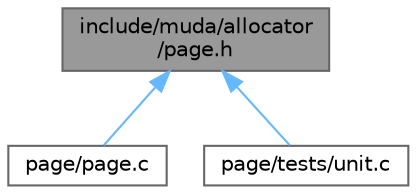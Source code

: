digraph "include/muda/allocator/page.h"
{
 // LATEX_PDF_SIZE
  bgcolor="transparent";
  edge [fontname=Helvetica,fontsize=10,labelfontname=Helvetica,labelfontsize=10];
  node [fontname=Helvetica,fontsize=10,shape=box,height=0.2,width=0.4];
  Node1 [id="Node000001",label="include/muda/allocator\l/page.h",height=0.2,width=0.4,color="gray40", fillcolor="grey60", style="filled", fontcolor="black",tooltip="Page-based memory allocator with fixed-size pages."];
  Node1 -> Node2 [id="edge1_Node000001_Node000002",dir="back",color="steelblue1",style="solid",tooltip=" "];
  Node2 [id="Node000002",label="page/page.c",height=0.2,width=0.4,color="grey40", fillcolor="white", style="filled",URL="$da/d41/page_8c.html",tooltip=" "];
  Node1 -> Node3 [id="edge2_Node000001_Node000003",dir="back",color="steelblue1",style="solid",tooltip=" "];
  Node3 [id="Node000003",label="page/tests/unit.c",height=0.2,width=0.4,color="grey40", fillcolor="white", style="filled",URL="$d4/d0a/page_2tests_2unit_8c.html",tooltip=" "];
}
